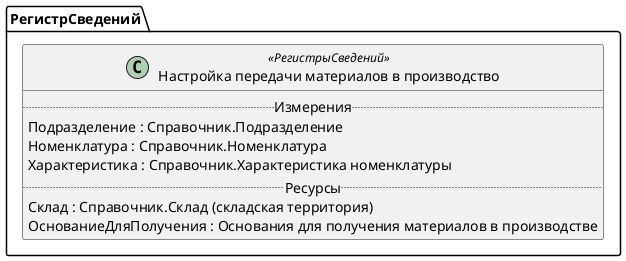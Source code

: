 ﻿@startuml НастройкаПередачиМатериаловВПроизводство
'!include templates.wsd
'..\include templates.wsd
class РегистрСведений.НастройкаПередачиМатериаловВПроизводство as "Настройка передачи материалов в производство" <<РегистрыСведений>>
{
..Измерения..
Подразделение : Справочник.Подразделение
Номенклатура : Справочник.Номенклатура
Характеристика : Справочник.Характеристика номенклатуры
..Ресурсы..
Склад : Справочник.Склад (складская территория)
ОснованиеДляПолучения : Основания для получения материалов в производстве
}
@enduml
